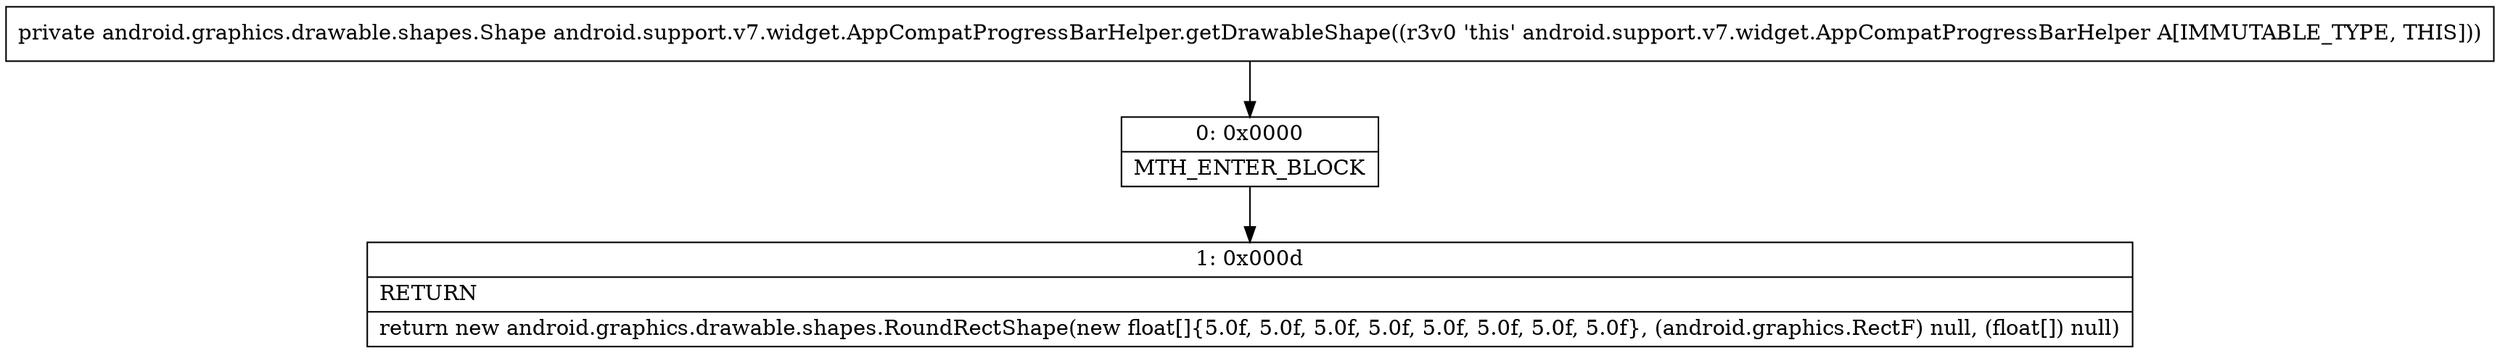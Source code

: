 digraph "CFG forandroid.support.v7.widget.AppCompatProgressBarHelper.getDrawableShape()Landroid\/graphics\/drawable\/shapes\/Shape;" {
Node_0 [shape=record,label="{0\:\ 0x0000|MTH_ENTER_BLOCK\l}"];
Node_1 [shape=record,label="{1\:\ 0x000d|RETURN\l|return new android.graphics.drawable.shapes.RoundRectShape(new float[]\{5.0f, 5.0f, 5.0f, 5.0f, 5.0f, 5.0f, 5.0f, 5.0f\}, (android.graphics.RectF) null, (float[]) null)\l}"];
MethodNode[shape=record,label="{private android.graphics.drawable.shapes.Shape android.support.v7.widget.AppCompatProgressBarHelper.getDrawableShape((r3v0 'this' android.support.v7.widget.AppCompatProgressBarHelper A[IMMUTABLE_TYPE, THIS])) }"];
MethodNode -> Node_0;
Node_0 -> Node_1;
}

